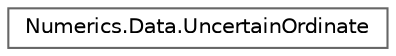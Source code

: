 digraph "Graphical Class Hierarchy"
{
 // LATEX_PDF_SIZE
  bgcolor="transparent";
  edge [fontname=Helvetica,fontsize=10,labelfontname=Helvetica,labelfontsize=10];
  node [fontname=Helvetica,fontsize=10,shape=box,height=0.2,width=0.4];
  rankdir="LR";
  Node0 [id="Node000000",label="Numerics.Data.UncertainOrdinate",height=0.2,width=0.4,color="grey40", fillcolor="white", style="filled",URL="$struct_numerics_1_1_data_1_1_uncertain_ordinate.html",tooltip="Class to store uncertain ordinate information where X is stored as a double precision number and Y is..."];
}

